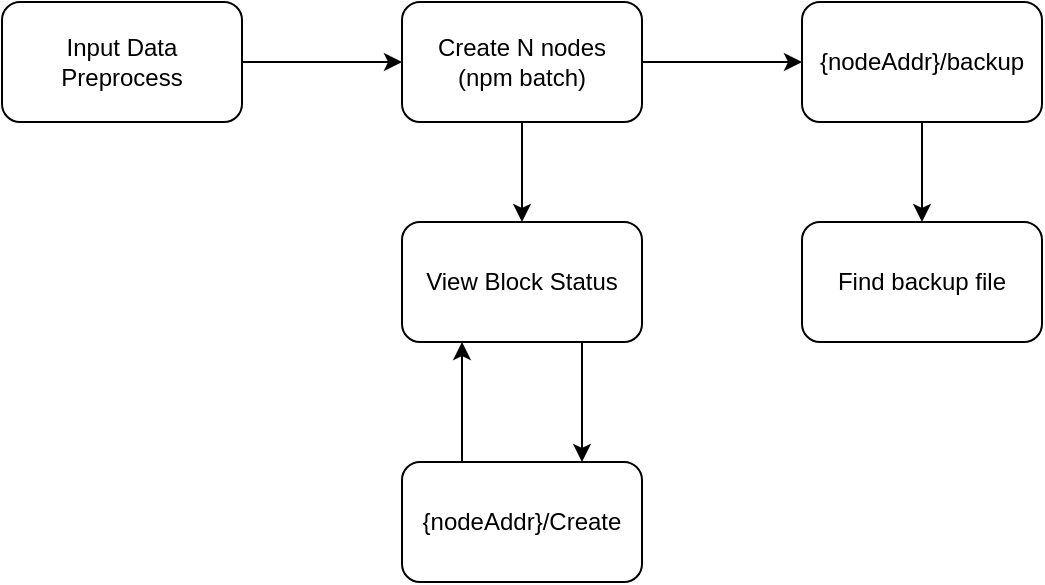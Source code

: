 <mxfile version="13.6.5" type="github"><diagram id="L25Nfp8fJoA15ZDMy2oS" name="Page-1"><mxGraphModel dx="870" dy="595" grid="1" gridSize="10" guides="1" tooltips="1" connect="1" arrows="1" fold="1" page="1" pageScale="1" pageWidth="827" pageHeight="1169" math="0" shadow="0"><root><mxCell id="0"/><mxCell id="1" parent="0"/><mxCell id="x_It0mPo5cBs8WlqdzqO-5" value="" style="edgeStyle=orthogonalEdgeStyle;rounded=0;orthogonalLoop=1;jettySize=auto;html=1;" edge="1" parent="1" source="x_It0mPo5cBs8WlqdzqO-1" target="x_It0mPo5cBs8WlqdzqO-2"><mxGeometry relative="1" as="geometry"/></mxCell><mxCell id="x_It0mPo5cBs8WlqdzqO-1" value="Input Data&lt;br&gt;Preprocess" style="rounded=1;whiteSpace=wrap;html=1;" vertex="1" parent="1"><mxGeometry x="40" y="30" width="120" height="60" as="geometry"/></mxCell><mxCell id="x_It0mPo5cBs8WlqdzqO-6" value="" style="edgeStyle=orthogonalEdgeStyle;rounded=0;orthogonalLoop=1;jettySize=auto;html=1;" edge="1" parent="1" source="x_It0mPo5cBs8WlqdzqO-2" target="x_It0mPo5cBs8WlqdzqO-3"><mxGeometry relative="1" as="geometry"/></mxCell><mxCell id="x_It0mPo5cBs8WlqdzqO-12" value="" style="edgeStyle=orthogonalEdgeStyle;rounded=0;orthogonalLoop=1;jettySize=auto;html=1;" edge="1" parent="1" source="x_It0mPo5cBs8WlqdzqO-2" target="x_It0mPo5cBs8WlqdzqO-9"><mxGeometry relative="1" as="geometry"/></mxCell><mxCell id="x_It0mPo5cBs8WlqdzqO-2" value="Create N nodes&lt;br&gt;(npm batch)" style="rounded=1;whiteSpace=wrap;html=1;" vertex="1" parent="1"><mxGeometry x="240" y="30" width="120" height="60" as="geometry"/></mxCell><mxCell id="x_It0mPo5cBs8WlqdzqO-7" style="edgeStyle=orthogonalEdgeStyle;rounded=0;orthogonalLoop=1;jettySize=auto;html=1;exitX=0.75;exitY=1;exitDx=0;exitDy=0;entryX=0.75;entryY=0;entryDx=0;entryDy=0;" edge="1" parent="1" source="x_It0mPo5cBs8WlqdzqO-3" target="x_It0mPo5cBs8WlqdzqO-4"><mxGeometry relative="1" as="geometry"/></mxCell><mxCell id="x_It0mPo5cBs8WlqdzqO-3" value="View Block Status" style="rounded=1;whiteSpace=wrap;html=1;" vertex="1" parent="1"><mxGeometry x="240" y="140" width="120" height="60" as="geometry"/></mxCell><mxCell id="x_It0mPo5cBs8WlqdzqO-8" style="edgeStyle=orthogonalEdgeStyle;rounded=0;orthogonalLoop=1;jettySize=auto;html=1;exitX=0.25;exitY=0;exitDx=0;exitDy=0;entryX=0.25;entryY=1;entryDx=0;entryDy=0;" edge="1" parent="1" source="x_It0mPo5cBs8WlqdzqO-4" target="x_It0mPo5cBs8WlqdzqO-3"><mxGeometry relative="1" as="geometry"/></mxCell><mxCell id="x_It0mPo5cBs8WlqdzqO-4" value="{nodeAddr}/Create" style="rounded=1;whiteSpace=wrap;html=1;" vertex="1" parent="1"><mxGeometry x="240" y="260" width="120" height="60" as="geometry"/></mxCell><mxCell id="x_It0mPo5cBs8WlqdzqO-13" value="" style="edgeStyle=orthogonalEdgeStyle;rounded=0;orthogonalLoop=1;jettySize=auto;html=1;" edge="1" parent="1" source="x_It0mPo5cBs8WlqdzqO-9" target="x_It0mPo5cBs8WlqdzqO-10"><mxGeometry relative="1" as="geometry"/></mxCell><mxCell id="x_It0mPo5cBs8WlqdzqO-9" value="{nodeAddr}/backup" style="rounded=1;whiteSpace=wrap;html=1;" vertex="1" parent="1"><mxGeometry x="440" y="30" width="120" height="60" as="geometry"/></mxCell><mxCell id="x_It0mPo5cBs8WlqdzqO-10" value="Find backup file" style="rounded=1;whiteSpace=wrap;html=1;" vertex="1" parent="1"><mxGeometry x="440" y="140" width="120" height="60" as="geometry"/></mxCell></root></mxGraphModel></diagram></mxfile>